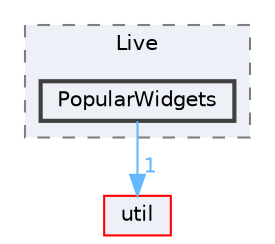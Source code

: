 digraph "PopularWidgets"
{
 // LATEX_PDF_SIZE
  bgcolor="transparent";
  edge [fontname=Helvetica,fontsize=10,labelfontname=Helvetica,labelfontsize=10];
  node [fontname=Helvetica,fontsize=10,shape=box,height=0.2,width=0.4];
  compound=true
  subgraph clusterdir_e29623dc5209c01c19fa67da8db51a5b {
    graph [ bgcolor="#edf0f7", pencolor="grey50", label="Live", fontname=Helvetica,fontsize=10 style="filled,dashed", URL="dir_e29623dc5209c01c19fa67da8db51a5b.html",tooltip=""]
  dir_4e8d7b6abdc0c83abbfafd1653184db9 [label="PopularWidgets", fillcolor="#edf0f7", color="grey25", style="filled,bold", URL="dir_4e8d7b6abdc0c83abbfafd1653184db9.html",tooltip=""];
  }
  dir_23ec12649285f9fabf3a6b7380226c28 [label="util", fillcolor="#edf0f7", color="red", style="filled", URL="dir_23ec12649285f9fabf3a6b7380226c28.html",tooltip=""];
  dir_4e8d7b6abdc0c83abbfafd1653184db9->dir_23ec12649285f9fabf3a6b7380226c28 [headlabel="1", labeldistance=1.5 headhref="dir_000285_000357.html" href="dir_000285_000357.html" color="steelblue1" fontcolor="steelblue1"];
}

